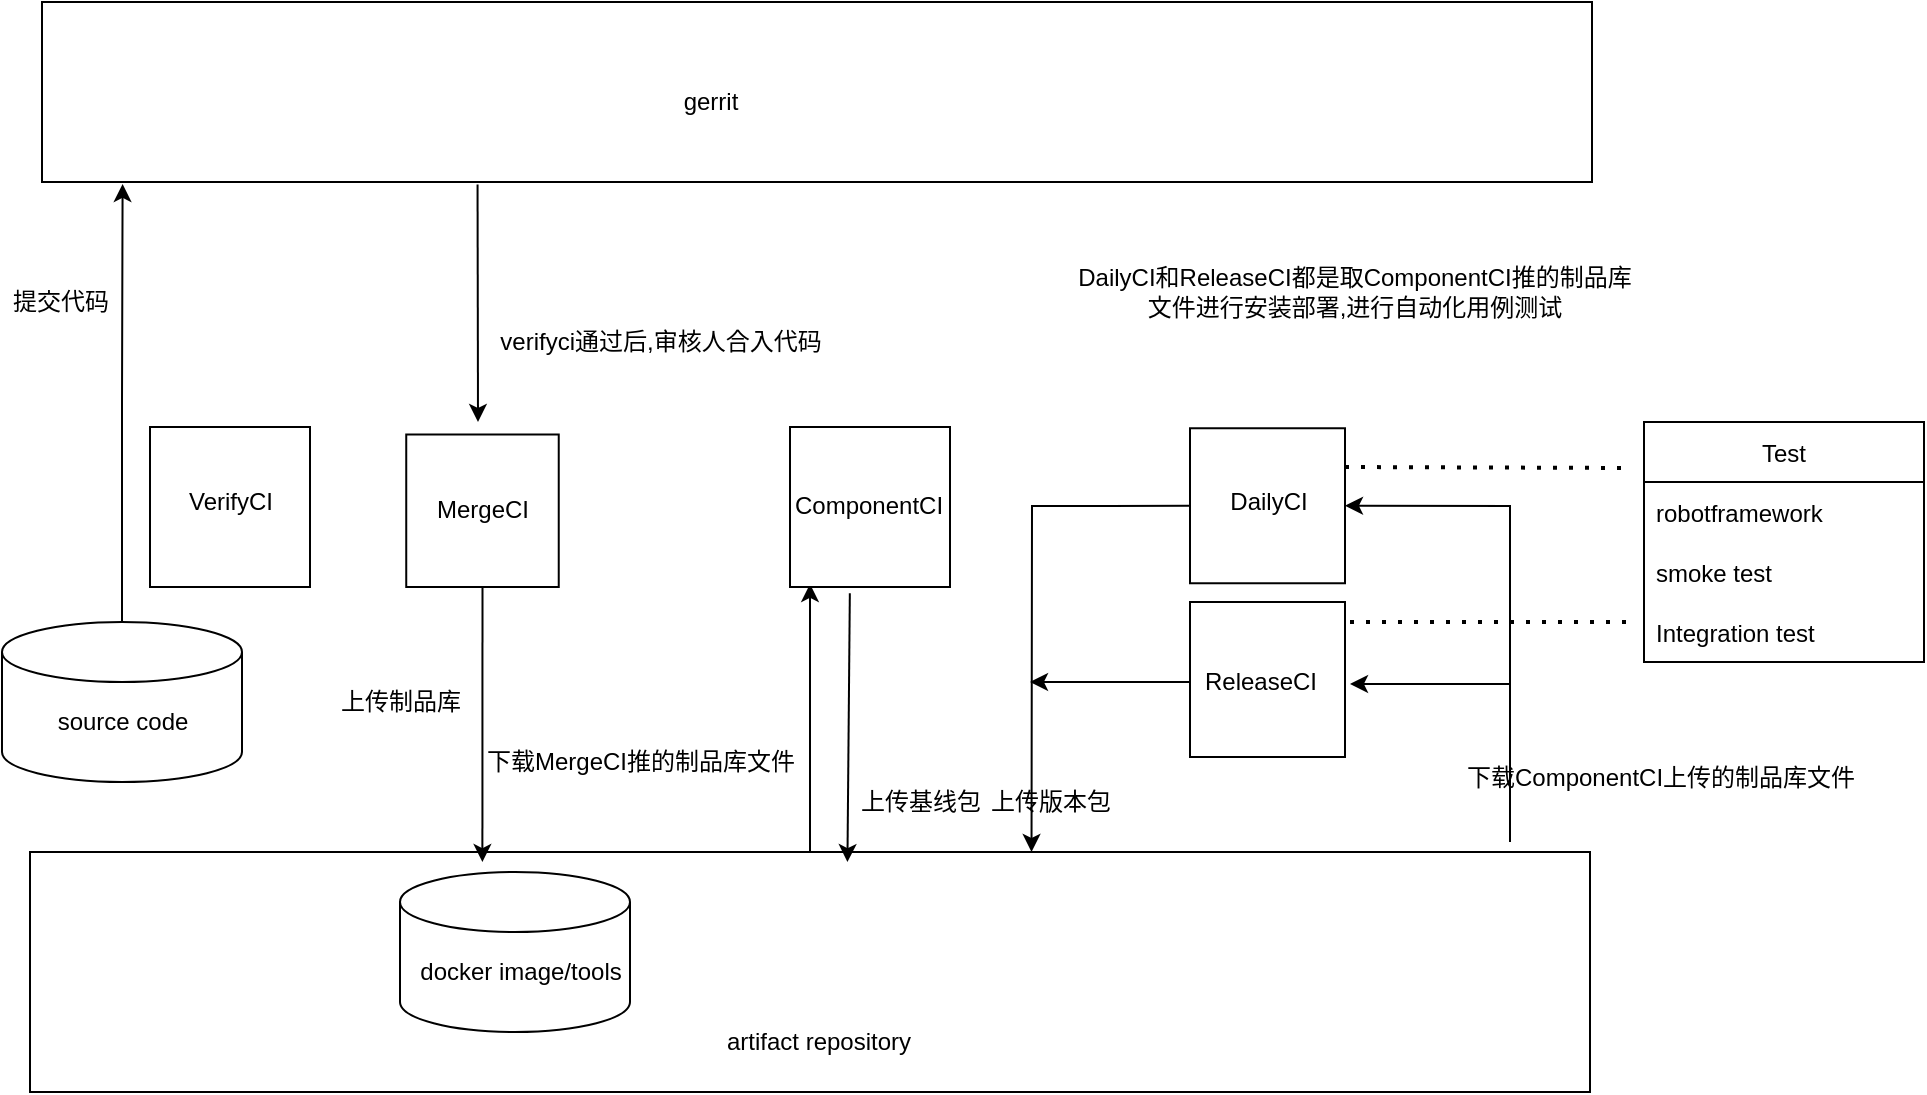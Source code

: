<mxfile version="16.5.6" type="github">
  <diagram id="uMxS9zSxUYYA1IrVC04X" name="Page-1">
    <mxGraphModel dx="1182" dy="732" grid="1" gridSize="10" guides="1" tooltips="1" connect="1" arrows="1" fold="1" page="1" pageScale="1" pageWidth="827" pageHeight="1169" math="0" shadow="0">
      <root>
        <mxCell id="0" />
        <mxCell id="1" parent="0" />
        <mxCell id="4pE7KUQ0on6KTjlB-q4L-1" value="" style="rounded=0;whiteSpace=wrap;html=1;" parent="1" vertex="1">
          <mxGeometry x="26" y="110" width="775" height="90" as="geometry" />
        </mxCell>
        <mxCell id="4pE7KUQ0on6KTjlB-q4L-62" style="edgeStyle=orthogonalEdgeStyle;rounded=0;orthogonalLoop=1;jettySize=auto;html=1;exitX=0.5;exitY=0;exitDx=0;exitDy=0;entryX=0.125;entryY=0.981;entryDx=0;entryDy=0;entryPerimeter=0;fontFamily=Helvetica;" parent="1" source="4pE7KUQ0on6KTjlB-q4L-2" target="4pE7KUQ0on6KTjlB-q4L-8" edge="1">
          <mxGeometry relative="1" as="geometry" />
        </mxCell>
        <mxCell id="4pE7KUQ0on6KTjlB-q4L-2" value="" style="rounded=0;whiteSpace=wrap;html=1;" parent="1" vertex="1">
          <mxGeometry x="20" y="535" width="780" height="120" as="geometry" />
        </mxCell>
        <mxCell id="4pE7KUQ0on6KTjlB-q4L-3" value="" style="shape=cylinder3;whiteSpace=wrap;html=1;boundedLbl=1;backgroundOutline=1;size=15;" parent="1" vertex="1">
          <mxGeometry x="205" y="545" width="115" height="80" as="geometry" />
        </mxCell>
        <mxCell id="qtHu6TefyXyLp5cSdB1r-13" style="edgeStyle=orthogonalEdgeStyle;rounded=0;orthogonalLoop=1;jettySize=auto;html=1;exitX=0.5;exitY=0;exitDx=0;exitDy=0;exitPerimeter=0;entryX=0.052;entryY=1.011;entryDx=0;entryDy=0;entryPerimeter=0;" edge="1" parent="1" source="4pE7KUQ0on6KTjlB-q4L-4" target="4pE7KUQ0on6KTjlB-q4L-1">
          <mxGeometry relative="1" as="geometry" />
        </mxCell>
        <mxCell id="4pE7KUQ0on6KTjlB-q4L-4" value="" style="shape=cylinder3;whiteSpace=wrap;html=1;boundedLbl=1;backgroundOutline=1;size=15;fontFamily=Helvetica;" parent="1" vertex="1">
          <mxGeometry x="6" y="420" width="120" height="80" as="geometry" />
        </mxCell>
        <mxCell id="4pE7KUQ0on6KTjlB-q4L-6" value="docker image/tools" style="text;html=1;resizable=0;autosize=1;align=center;verticalAlign=middle;points=[];fillColor=none;strokeColor=none;rounded=0;fontFamily=Helvetica;" parent="1" vertex="1">
          <mxGeometry x="205" y="585" width="120" height="20" as="geometry" />
        </mxCell>
        <mxCell id="4pE7KUQ0on6KTjlB-q4L-7" value="artifact repository" style="text;html=1;resizable=0;autosize=1;align=center;verticalAlign=middle;points=[];fillColor=none;strokeColor=none;rounded=0;fontFamily=Helvetica;" parent="1" vertex="1">
          <mxGeometry x="359" y="620" width="110" height="20" as="geometry" />
        </mxCell>
        <mxCell id="4pE7KUQ0on6KTjlB-q4L-8" value="" style="whiteSpace=wrap;html=1;aspect=fixed;fontFamily=Helvetica;" parent="1" vertex="1">
          <mxGeometry x="400" y="322.5" width="80" height="80" as="geometry" />
        </mxCell>
        <mxCell id="4pE7KUQ0on6KTjlB-q4L-9" value="ComponentCI" style="text;html=1;resizable=0;autosize=1;align=center;verticalAlign=middle;points=[];fillColor=none;strokeColor=none;rounded=0;fontFamily=Helvetica;" parent="1" vertex="1">
          <mxGeometry x="393.75" y="351.88" width="90" height="20" as="geometry" />
        </mxCell>
        <mxCell id="4pE7KUQ0on6KTjlB-q4L-10" value="" style="whiteSpace=wrap;html=1;aspect=fixed;fontFamily=Helvetica;" parent="1" vertex="1">
          <mxGeometry x="80" y="322.5" width="80" height="80" as="geometry" />
        </mxCell>
        <mxCell id="4pE7KUQ0on6KTjlB-q4L-11" value="VerifyCI" style="text;html=1;resizable=0;autosize=1;align=center;verticalAlign=middle;points=[];fillColor=none;strokeColor=none;rounded=0;fontFamily=Helvetica;" parent="1" vertex="1">
          <mxGeometry x="90" y="350" width="60" height="20" as="geometry" />
        </mxCell>
        <mxCell id="4pE7KUQ0on6KTjlB-q4L-61" style="edgeStyle=orthogonalEdgeStyle;rounded=0;orthogonalLoop=1;jettySize=auto;html=1;exitX=0.5;exitY=1;exitDx=0;exitDy=0;entryX=0.29;entryY=0.042;entryDx=0;entryDy=0;entryPerimeter=0;fontFamily=Helvetica;" parent="1" source="4pE7KUQ0on6KTjlB-q4L-12" target="4pE7KUQ0on6KTjlB-q4L-2" edge="1">
          <mxGeometry relative="1" as="geometry" />
        </mxCell>
        <mxCell id="4pE7KUQ0on6KTjlB-q4L-12" value="" style="whiteSpace=wrap;html=1;aspect=fixed;fontFamily=Helvetica;" parent="1" vertex="1">
          <mxGeometry x="208.12" y="326.25" width="76.25" height="76.25" as="geometry" />
        </mxCell>
        <mxCell id="4pE7KUQ0on6KTjlB-q4L-13" value="MergeCI" style="text;html=1;resizable=0;autosize=1;align=center;verticalAlign=middle;points=[];fillColor=none;strokeColor=none;rounded=0;fontFamily=Helvetica;" parent="1" vertex="1">
          <mxGeometry x="216.25" y="354.37" width="60" height="20" as="geometry" />
        </mxCell>
        <mxCell id="4pE7KUQ0on6KTjlB-q4L-14" value="" style="whiteSpace=wrap;html=1;aspect=fixed;fontFamily=Helvetica;" parent="1" vertex="1">
          <mxGeometry x="600" y="410" width="77.5" height="77.5" as="geometry" />
        </mxCell>
        <mxCell id="4pE7KUQ0on6KTjlB-q4L-15" value="ReleaseCI" style="text;html=1;resizable=0;autosize=1;align=center;verticalAlign=middle;points=[];fillColor=none;strokeColor=none;rounded=0;fontFamily=Helvetica;" parent="1" vertex="1">
          <mxGeometry x="600" y="440" width="70" height="20" as="geometry" />
        </mxCell>
        <mxCell id="4pE7KUQ0on6KTjlB-q4L-16" value="" style="whiteSpace=wrap;html=1;aspect=fixed;fontFamily=Helvetica;" parent="1" vertex="1">
          <mxGeometry x="600" y="323.13" width="77.5" height="77.5" as="geometry" />
        </mxCell>
        <mxCell id="4pE7KUQ0on6KTjlB-q4L-17" value="DailyCI" style="text;html=1;resizable=0;autosize=1;align=center;verticalAlign=middle;points=[];fillColor=none;strokeColor=none;rounded=0;fontFamily=Helvetica;" parent="1" vertex="1">
          <mxGeometry x="613.75" y="350" width="50" height="20" as="geometry" />
        </mxCell>
        <mxCell id="4pE7KUQ0on6KTjlB-q4L-19" value="gerrit" style="text;html=1;resizable=0;autosize=1;align=center;verticalAlign=middle;points=[];fillColor=none;strokeColor=none;rounded=0;fontFamily=Helvetica;" parent="1" vertex="1">
          <mxGeometry x="340" y="150" width="40" height="20" as="geometry" />
        </mxCell>
        <mxCell id="4pE7KUQ0on6KTjlB-q4L-20" value="提交代码" style="text;html=1;resizable=0;autosize=1;align=center;verticalAlign=middle;points=[];fillColor=none;strokeColor=none;rounded=0;fontFamily=Helvetica;" parent="1" vertex="1">
          <mxGeometry x="5" y="250" width="60" height="20" as="geometry" />
        </mxCell>
        <mxCell id="4pE7KUQ0on6KTjlB-q4L-23" value="verifyci通过后,审核人合入代码" style="text;html=1;resizable=0;autosize=1;align=center;verticalAlign=middle;points=[];fillColor=none;strokeColor=none;rounded=0;fontFamily=Helvetica;" parent="1" vertex="1">
          <mxGeometry x="245" y="270" width="180" height="20" as="geometry" />
        </mxCell>
        <mxCell id="4pE7KUQ0on6KTjlB-q4L-24" value="上传制品库" style="text;html=1;resizable=0;autosize=1;align=center;verticalAlign=middle;points=[];fillColor=none;strokeColor=none;rounded=0;fontFamily=Helvetica;" parent="1" vertex="1">
          <mxGeometry x="165" y="450" width="80" height="20" as="geometry" />
        </mxCell>
        <mxCell id="4pE7KUQ0on6KTjlB-q4L-34" value="上传基线包" style="text;html=1;resizable=0;autosize=1;align=center;verticalAlign=middle;points=[];fillColor=none;strokeColor=none;rounded=0;fontFamily=Helvetica;" parent="1" vertex="1">
          <mxGeometry x="425" y="500" width="80" height="20" as="geometry" />
        </mxCell>
        <mxCell id="4pE7KUQ0on6KTjlB-q4L-35" value="" style="endArrow=classic;html=1;rounded=0;fontFamily=Helvetica;exitX=0.281;exitY=1.014;exitDx=0;exitDy=0;exitPerimeter=0;" parent="1" source="4pE7KUQ0on6KTjlB-q4L-1" edge="1">
          <mxGeometry width="50" height="50" relative="1" as="geometry">
            <mxPoint x="210" y="285" as="sourcePoint" />
            <mxPoint x="244" y="320" as="targetPoint" />
          </mxGeometry>
        </mxCell>
        <mxCell id="4pE7KUQ0on6KTjlB-q4L-36" value="" style="endArrow=classic;html=1;rounded=0;fontFamily=Helvetica;exitX=0.374;exitY=1.039;exitDx=0;exitDy=0;exitPerimeter=0;entryX=0.524;entryY=0.042;entryDx=0;entryDy=0;entryPerimeter=0;" parent="1" source="4pE7KUQ0on6KTjlB-q4L-8" target="4pE7KUQ0on6KTjlB-q4L-2" edge="1">
          <mxGeometry width="50" height="50" relative="1" as="geometry">
            <mxPoint x="433.75" y="460" as="sourcePoint" />
            <mxPoint x="429" y="520" as="targetPoint" />
          </mxGeometry>
        </mxCell>
        <mxCell id="4pE7KUQ0on6KTjlB-q4L-51" value="Test" style="swimlane;fontStyle=0;childLayout=stackLayout;horizontal=1;startSize=30;horizontalStack=0;resizeParent=1;resizeParentMax=0;resizeLast=0;collapsible=1;marginBottom=0;fontFamily=Helvetica;" parent="1" vertex="1">
          <mxGeometry x="827" y="320" width="140" height="120" as="geometry" />
        </mxCell>
        <mxCell id="4pE7KUQ0on6KTjlB-q4L-52" value="robotframework" style="text;strokeColor=none;fillColor=none;align=left;verticalAlign=middle;spacingLeft=4;spacingRight=4;overflow=hidden;points=[[0,0.5],[1,0.5]];portConstraint=eastwest;rotatable=0;fontFamily=Helvetica;" parent="4pE7KUQ0on6KTjlB-q4L-51" vertex="1">
          <mxGeometry y="30" width="140" height="30" as="geometry" />
        </mxCell>
        <mxCell id="4pE7KUQ0on6KTjlB-q4L-53" value="smoke test" style="text;strokeColor=none;fillColor=none;align=left;verticalAlign=middle;spacingLeft=4;spacingRight=4;overflow=hidden;points=[[0,0.5],[1,0.5]];portConstraint=eastwest;rotatable=0;fontFamily=Helvetica;" parent="4pE7KUQ0on6KTjlB-q4L-51" vertex="1">
          <mxGeometry y="60" width="140" height="30" as="geometry" />
        </mxCell>
        <mxCell id="4pE7KUQ0on6KTjlB-q4L-54" value="Integration test" style="text;strokeColor=none;fillColor=none;align=left;verticalAlign=middle;spacingLeft=4;spacingRight=4;overflow=hidden;points=[[0,0.5],[1,0.5]];portConstraint=eastwest;rotatable=0;fontFamily=Helvetica;" parent="4pE7KUQ0on6KTjlB-q4L-51" vertex="1">
          <mxGeometry y="90" width="140" height="30" as="geometry" />
        </mxCell>
        <mxCell id="4pE7KUQ0on6KTjlB-q4L-63" value="下载MergeCI推的制品库文件" style="text;html=1;resizable=0;autosize=1;align=center;verticalAlign=middle;points=[];fillColor=none;strokeColor=none;rounded=0;fontFamily=Helvetica;" parent="1" vertex="1">
          <mxGeometry x="240" y="480" width="170" height="20" as="geometry" />
        </mxCell>
        <mxCell id="4pE7KUQ0on6KTjlB-q4L-67" value="上传版本包" style="text;html=1;resizable=0;autosize=1;align=center;verticalAlign=middle;points=[];fillColor=none;strokeColor=none;rounded=0;fontFamily=Helvetica;" parent="1" vertex="1">
          <mxGeometry x="490" y="500" width="80" height="20" as="geometry" />
        </mxCell>
        <mxCell id="4pE7KUQ0on6KTjlB-q4L-68" value="下载ComponentCI上传的制品库文件" style="text;html=1;resizable=0;autosize=1;align=center;verticalAlign=middle;points=[];fillColor=none;strokeColor=none;rounded=0;fontFamily=Helvetica;" parent="1" vertex="1">
          <mxGeometry x="730" y="487.5" width="210" height="20" as="geometry" />
        </mxCell>
        <mxCell id="T3O_rZqb_Dg1Fm7BCMoZ-2" value="" style="endArrow=classic;html=1;rounded=0;fontFamily=Helvetica;entryX=1;entryY=0.5;entryDx=0;entryDy=0;" parent="1" target="4pE7KUQ0on6KTjlB-q4L-16" edge="1">
          <mxGeometry width="50" height="50" relative="1" as="geometry">
            <mxPoint x="760" y="530" as="sourcePoint" />
            <mxPoint x="630" y="450" as="targetPoint" />
            <Array as="points">
              <mxPoint x="760" y="362" />
            </Array>
          </mxGeometry>
        </mxCell>
        <mxCell id="NfjGENgbEyNdoLgtCN-d-1" value="source code" style="text;html=1;resizable=0;autosize=1;align=center;verticalAlign=middle;points=[];fillColor=none;strokeColor=none;rounded=0;" parent="1" vertex="1">
          <mxGeometry x="26" y="460" width="80" height="20" as="geometry" />
        </mxCell>
        <mxCell id="qtHu6TefyXyLp5cSdB1r-7" value="" style="endArrow=none;dashed=1;html=1;dashPattern=1 3;strokeWidth=2;rounded=0;" edge="1" parent="1">
          <mxGeometry width="50" height="50" relative="1" as="geometry">
            <mxPoint x="680" y="420" as="sourcePoint" />
            <mxPoint x="820" y="420" as="targetPoint" />
          </mxGeometry>
        </mxCell>
        <mxCell id="qtHu6TefyXyLp5cSdB1r-10" value="" style="endArrow=none;dashed=1;html=1;dashPattern=1 3;strokeWidth=2;rounded=0;exitX=1;exitY=0.25;exitDx=0;exitDy=0;" edge="1" parent="1" source="4pE7KUQ0on6KTjlB-q4L-16">
          <mxGeometry width="50" height="50" relative="1" as="geometry">
            <mxPoint x="640" y="310" as="sourcePoint" />
            <mxPoint x="820" y="343" as="targetPoint" />
          </mxGeometry>
        </mxCell>
        <mxCell id="qtHu6TefyXyLp5cSdB1r-16" value="" style="endArrow=classic;html=1;rounded=0;exitX=0;exitY=0.5;exitDx=0;exitDy=0;entryX=0.642;entryY=0;entryDx=0;entryDy=0;entryPerimeter=0;" edge="1" parent="1" source="4pE7KUQ0on6KTjlB-q4L-16" target="4pE7KUQ0on6KTjlB-q4L-2">
          <mxGeometry width="50" height="50" relative="1" as="geometry">
            <mxPoint x="560" y="487.5" as="sourcePoint" />
            <mxPoint x="560" y="537.5" as="targetPoint" />
            <Array as="points">
              <mxPoint x="560" y="362" />
              <mxPoint x="521" y="362" />
            </Array>
          </mxGeometry>
        </mxCell>
        <mxCell id="qtHu6TefyXyLp5cSdB1r-17" value="" style="endArrow=classic;html=1;rounded=0;" edge="1" parent="1">
          <mxGeometry width="50" height="50" relative="1" as="geometry">
            <mxPoint x="600" y="450" as="sourcePoint" />
            <mxPoint x="520" y="450" as="targetPoint" />
          </mxGeometry>
        </mxCell>
        <mxCell id="qtHu6TefyXyLp5cSdB1r-18" value="" style="endArrow=classic;html=1;rounded=0;" edge="1" parent="1">
          <mxGeometry width="50" height="50" relative="1" as="geometry">
            <mxPoint x="760" y="451" as="sourcePoint" />
            <mxPoint x="680" y="451" as="targetPoint" />
          </mxGeometry>
        </mxCell>
        <mxCell id="qtHu6TefyXyLp5cSdB1r-19" value="DailyCI和ReleaseCI都是取ComponentCI推的制品库&lt;br&gt;文件进行安装部署,进行自动化用例测试" style="text;html=1;resizable=0;autosize=1;align=center;verticalAlign=middle;points=[];fillColor=none;strokeColor=none;rounded=0;" vertex="1" parent="1">
          <mxGeometry x="537" y="240" width="290" height="30" as="geometry" />
        </mxCell>
      </root>
    </mxGraphModel>
  </diagram>
</mxfile>
